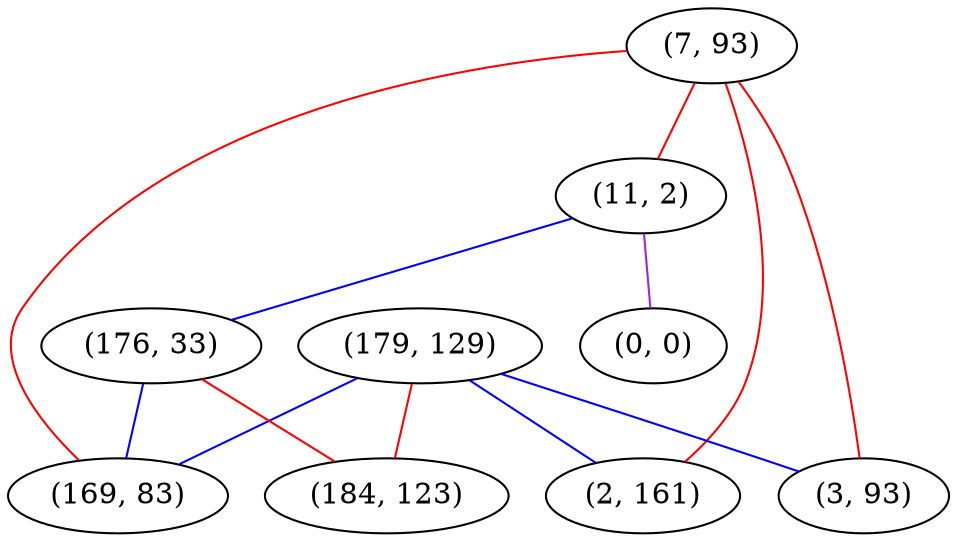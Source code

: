 graph "" {
"(7, 93)";
"(179, 129)";
"(11, 2)";
"(2, 161)";
"(176, 33)";
"(0, 0)";
"(3, 93)";
"(169, 83)";
"(184, 123)";
"(7, 93)" -- "(11, 2)"  [color=red, key=0, weight=1];
"(7, 93)" -- "(169, 83)"  [color=red, key=0, weight=1];
"(7, 93)" -- "(2, 161)"  [color=red, key=0, weight=1];
"(7, 93)" -- "(3, 93)"  [color=red, key=0, weight=1];
"(179, 129)" -- "(184, 123)"  [color=red, key=0, weight=1];
"(179, 129)" -- "(169, 83)"  [color=blue, key=0, weight=3];
"(179, 129)" -- "(2, 161)"  [color=blue, key=0, weight=3];
"(179, 129)" -- "(3, 93)"  [color=blue, key=0, weight=3];
"(11, 2)" -- "(176, 33)"  [color=blue, key=0, weight=3];
"(11, 2)" -- "(0, 0)"  [color=purple, key=0, weight=4];
"(176, 33)" -- "(184, 123)"  [color=red, key=0, weight=1];
"(176, 33)" -- "(169, 83)"  [color=blue, key=0, weight=3];
}
